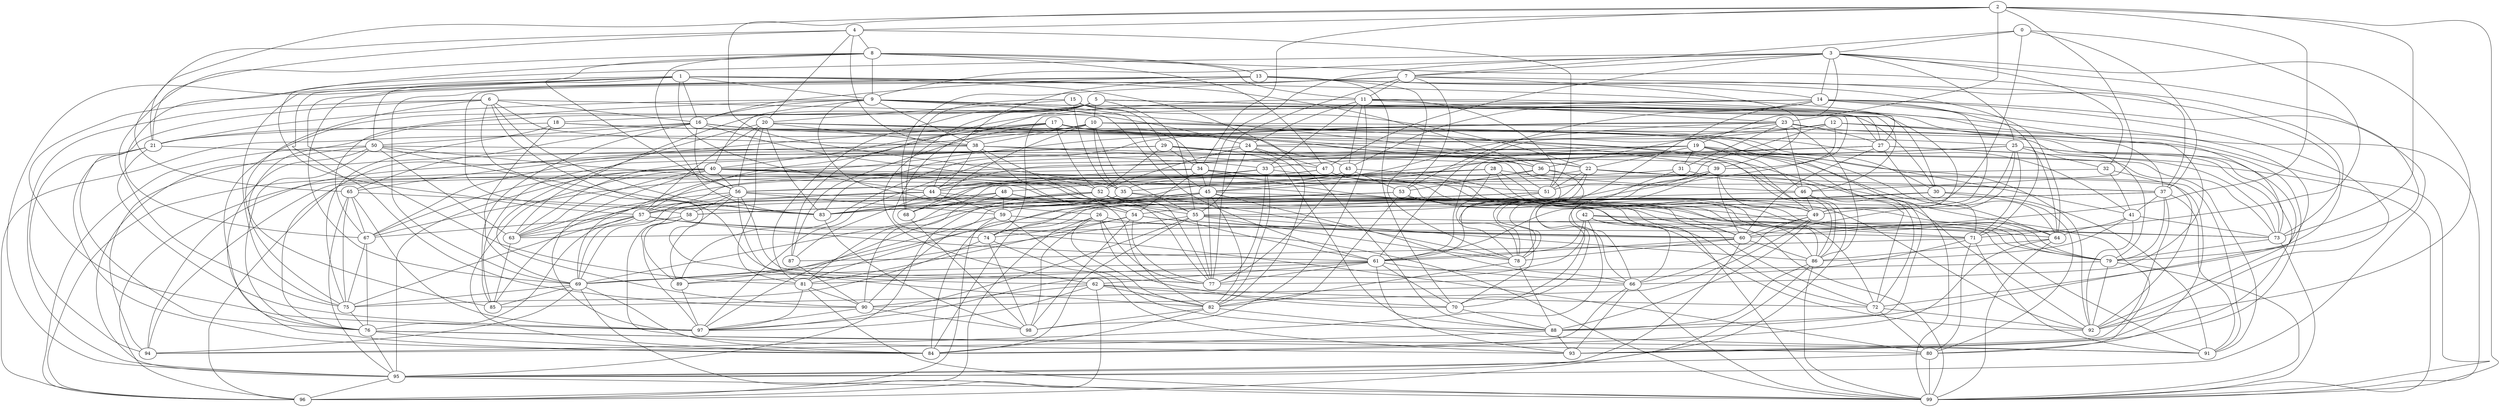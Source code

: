 graph G {
    "50" -- "96";
    "14" -- "74";
    "39" -- "70";
    "13" -- "70";
    "72" -- "92";
    "50" -- "84";
    "5" -- "74";
    "26" -- "98";
    "7" -- "68";
    "55" -- "78";
    "48" -- "59";
    "24" -- "52";
    "14" -- "43";
    "62" -- "97";
    "25" -- "49";
    "56" -- "58";
    "37" -- "91";
    "34" -- "79";
    "32" -- "35";
    "61" -- "69";
    "24" -- "73";
    "88" -- "93";
    "2" -- "73";
    "2" -- "99";
    "17" -- "57";
    "66" -- "93";
    "56" -- "82";
    "19" -- "44";
    "27" -- "60";
    "10" -- "92";
    "45" -- "97";
    "9" -- "40";
    "81" -- "97";
    "30" -- "61";
    "48" -- "90";
    "29" -- "88";
    "72" -- "80";
    "53" -- "82";
    "64" -- "86";
    "13" -- "44";
    "28" -- "68";
    "40" -- "86";
    "66" -- "84";
    "56" -- "89";
    "14" -- "53";
    "57" -- "99";
    "14" -- "95";
    "5" -- "10";
    "57" -- "69";
    "73" -- "99";
    "81" -- "90";
    "5" -- "62";
    "18" -- "22";
    "74" -- "75";
    "23" -- "31";
    "40" -- "55";
    "13" -- "37";
    "65" -- "75";
    "7" -- "73";
    "40" -- "99";
    "24" -- "47";
    "66" -- "99";
    "62" -- "70";
    "25" -- "80";
    "4" -- "38";
    "86" -- "88";
    "26" -- "70";
    "43" -- "49";
    "17" -- "70";
    "67" -- "76";
    "26" -- "96";
    "16" -- "86";
    "56" -- "77";
    "50" -- "63";
    "19" -- "41";
    "12" -- "71";
    "9" -- "67";
    "27" -- "57";
    "59" -- "89";
    "23" -- "45";
    "52" -- "77";
    "28" -- "81";
    "11" -- "43";
    "28" -- "79";
    "90" -- "97";
    "16" -- "99";
    "23" -- "86";
    "45" -- "69";
    "19" -- "46";
    "3" -- "19";
    "4" -- "20";
    "34" -- "68";
    "8" -- "47";
    "3" -- "57";
    "62" -- "90";
    "24" -- "82";
    "6" -- "38";
    "52" -- "84";
    "17" -- "30";
    "7" -- "39";
    "79" -- "92";
    "10" -- "55";
    "50" -- "94";
    "9" -- "26";
    "15" -- "20";
    "21" -- "97";
    "41" -- "92";
    "0" -- "7";
    "60" -- "95";
    "57" -- "75";
    "47" -- "56";
    "23" -- "69";
    "27" -- "45";
    "24" -- "89";
    "28" -- "46";
    "52" -- "83";
    "32" -- "41";
    "48" -- "83";
    "3" -- "79";
    "7" -- "58";
    "40" -- "95";
    "6" -- "85";
    "15" -- "29";
    "55" -- "77";
    "47" -- "80";
    "21" -- "84";
    "56" -- "72";
    "11" -- "98";
    "71" -- "77";
    "10" -- "76";
    "60" -- "86";
    "57" -- "76";
    "51" -- "59";
    "22" -- "61";
    "14" -- "78";
    "5" -- "27";
    "6" -- "16";
    "51" -- "78";
    "8" -- "9";
    "17" -- "34";
    "49" -- "66";
    "38" -- "44";
    "6" -- "76";
    "54" -- "74";
    "76" -- "84";
    "1" -- "16";
    "13" -- "16";
    "2" -- "23";
    "50" -- "61";
    "45" -- "74";
    "46" -- "49";
    "53" -- "58";
    "1" -- "44";
    "21" -- "33";
    "0" -- "71";
    "5" -- "46";
    "11" -- "87";
    "38" -- "77";
    "34" -- "37";
    "28" -- "83";
    "29" -- "91";
    "54" -- "77";
    "48" -- "54";
    "17" -- "87";
    "39" -- "60";
    "5" -- "99";
    "4" -- "8";
    "14" -- "88";
    "20" -- "43";
    "25" -- "32";
    "19" -- "22";
    "2" -- "34";
    "87" -- "90";
    "7" -- "11";
    "74" -- "98";
    "23" -- "36";
    "39" -- "78";
    "34" -- "60";
    "13" -- "78";
    "5" -- "49";
    "6" -- "62";
    "12" -- "37";
    "15" -- "22";
    "47" -- "85";
    "40" -- "96";
    "16" -- "92";
    "86" -- "99";
    "19" -- "31";
    "52" -- "55";
    "3" -- "32";
    "33" -- "48";
    "61" -- "77";
    "23" -- "27";
    "4" -- "65";
    "5" -- "75";
    "67" -- "75";
    "17" -- "65";
    "19" -- "88";
    "11" -- "23";
    "44" -- "63";
    "7" -- "69";
    "76" -- "95";
    "10" -- "96";
    "22" -- "64";
    "65" -- "97";
    "43" -- "77";
    "20" -- "57";
    "62" -- "96";
    "15" -- "35";
    "22" -- "51";
    "60" -- "78";
    "95" -- "99";
    "54" -- "60";
    "2" -- "46";
    "36" -- "66";
    "13" -- "64";
    "61" -- "70";
    "10" -- "39";
    "60" -- "61";
    "8" -- "11";
    "1" -- "90";
    "78" -- "88";
    "3" -- "92";
    "43" -- "53";
    "49" -- "90";
    "19" -- "97";
    "20" -- "81";
    "44" -- "54";
    "42" -- "66";
    "54" -- "98";
    "49" -- "60";
    "58" -- "97";
    "13" -- "14";
    "22" -- "91";
    "2" -- "21";
    "19" -- "71";
    "41" -- "86";
    "90" -- "98";
    "57" -- "61";
    "37" -- "69";
    "22" -- "44";
    "29" -- "63";
    "25" -- "71";
    "17" -- "25";
    "26" -- "77";
    "27" -- "73";
    "16" -- "50";
    "40" -- "79";
    "9" -- "21";
    "14" -- "18";
    "6" -- "95";
    "16" -- "65";
    "11" -- "27";
    "18" -- "75";
    "69" -- "93";
    "25" -- "60";
    "71" -- "91";
    "14" -- "64";
    "27" -- "40";
    "36" -- "94";
    "10" -- "41";
    "5" -- "63";
    "26" -- "84";
    "12" -- "39";
    "17" -- "52";
    "9" -- "30";
    "38" -- "54";
    "12" -- "61";
    "39" -- "55";
    "41" -- "64";
    "42" -- "94";
    "46" -- "95";
    "8" -- "75";
    "56" -- "69";
    "71" -- "80";
    "35" -- "91";
    "61" -- "81";
    "82" -- "98";
    "73" -- "79";
    "52" -- "95";
    "13" -- "69";
    "9" -- "61";
    "63" -- "85";
    "13" -- "95";
    "11" -- "51";
    "5" -- "73";
    "40" -- "67";
    "52" -- "99";
    "44" -- "57";
    "41" -- "73";
    "55" -- "73";
    "45" -- "60";
    "16" -- "85";
    "44" -- "87";
    "46" -- "72";
    "59" -- "96";
    "57" -- "80";
    "45" -- "77";
    "80" -- "95";
    "56" -- "59";
    "62" -- "72";
    "29" -- "36";
    "62" -- "82";
    "59" -- "60";
    "9" -- "38";
    "88" -- "94";
    "1" -- "88";
    "8" -- "13";
    "50" -- "76";
    "29" -- "94";
    "61" -- "62";
    "12" -- "51";
    "53" -- "72";
    "49" -- "88";
    "28" -- "78";
    "20" -- "83";
    "76" -- "80";
    "42" -- "64";
    "0" -- "37";
    "68" -- "98";
    "57" -- "67";
    "25" -- "35";
    "82" -- "84";
    "61" -- "93";
    "1" -- "81";
    "11" -- "33";
    "16" -- "52";
    "1" -- "75";
    "43" -- "44";
    "65" -- "95";
    "20" -- "90";
    "66" -- "85";
    "39" -- "56";
    "83" -- "98";
    "64" -- "99";
    "22" -- "74";
    "2" -- "4";
    "35" -- "78";
    "32" -- "92";
    "14" -- "92";
    "3" -- "25";
    "10" -- "68";
    "80" -- "99";
    "33" -- "51";
    "16" -- "21";
    "6" -- "24";
    "48" -- "82";
    "26" -- "82";
    "27" -- "64";
    "40" -- "56";
    "53" -- "90";
    "31" -- "78";
    "78" -- "82";
    "28" -- "92";
    "55" -- "84";
    "39" -- "49";
    "20" -- "79";
    "42" -- "92";
    "18" -- "64";
    "19" -- "61";
    "1" -- "50";
    "8" -- "83";
    "45" -- "82";
    "40" -- "63";
    "34" -- "45";
    "50" -- "83";
    "29" -- "67";
    "42" -- "61";
    "74" -- "93";
    "16" -- "56";
    "38" -- "47";
    "15" -- "27";
    "65" -- "67";
    "44" -- "59";
    "76" -- "91";
    "42" -- "71";
    "5" -- "81";
    "45" -- "58";
    "49" -- "63";
    "21" -- "94";
    "24" -- "55";
    "42" -- "97";
    "55" -- "97";
    "3" -- "7";
    "3" -- "45";
    "59" -- "88";
    "9" -- "66";
    "82" -- "91";
    "58" -- "63";
    "0" -- "70";
    "61" -- "66";
    "29" -- "34";
    "30" -- "57";
    "10" -- "35";
    "37" -- "41";
    "29" -- "92";
    "53" -- "86";
    "9" -- "16";
    "31" -- "96";
    "14" -- "49";
    "26" -- "60";
    "25" -- "33";
    "4" -- "21";
    "9" -- "45";
    "4" -- "51";
    "31" -- "37";
    "29" -- "85";
    "54" -- "71";
    "27" -- "99";
    "38" -- "51";
    "6" -- "83";
    "79" -- "99";
    "7" -- "77";
    "12" -- "24";
    "8" -- "72";
    "20" -- "49";
    "71" -- "87";
    "69" -- "99";
    "2" -- "60";
    "11" -- "66";
    "29" -- "52";
    "37" -- "84";
    "34" -- "54";
    "18" -- "21";
    "75" -- "76";
    "17" -- "40";
    "50" -- "86";
    "7" -- "53";
    "5" -- "76";
    "55" -- "86";
    "48" -- "57";
    "1" -- "30";
    "58" -- "89";
    "20" -- "56";
    "23" -- "93";
    "43" -- "96";
    "20" -- "38";
    "70" -- "88";
    "95" -- "96";
    "37" -- "93";
    "33" -- "44";
    "16" -- "36";
    "54" -- "81";
    "51" -- "81";
    "10" -- "38";
    "6" -- "77";
    "36" -- "53";
    "55" -- "69";
    "69" -- "75";
    "33" -- "82";
    "3" -- "9";
    "69" -- "85";
    "1" -- "9";
    "45" -- "73";
    "35" -- "68";
    "56" -- "63";
    "46" -- "54";
    "3" -- "47";
    "36" -- "72";
    "23" -- "46";
    "81" -- "99";
    "52" -- "72";
    "15" -- "68";
    "5" -- "55";
    "64" -- "84";
    "9" -- "22";
    "40" -- "84";
    "30" -- "80";
    "22" -- "93";
    "11" -- "24";
    "0" -- "3";
    "47" -- "79";
    "12" -- "99";
    "3" -- "14";
    "69" -- "94";
    "23" -- "83";
    "8" -- "67";
    "45" -- "66";
    "33" -- "77";
    "1" -- "36";
    "37" -- "79";
    "34" -- "67";
    "35" -- "83";
    "2" -- "35";
    "25" -- "73";
    "8" -- "56";
    "79" -- "89";
    "38" -- "95";
    "65" -- "83";
    "1" -- "97";
    "30" -- "91";
    "40" -- "97";
    "18" -- "69";
    "89" -- "97";
    "86" -- "96";
}
